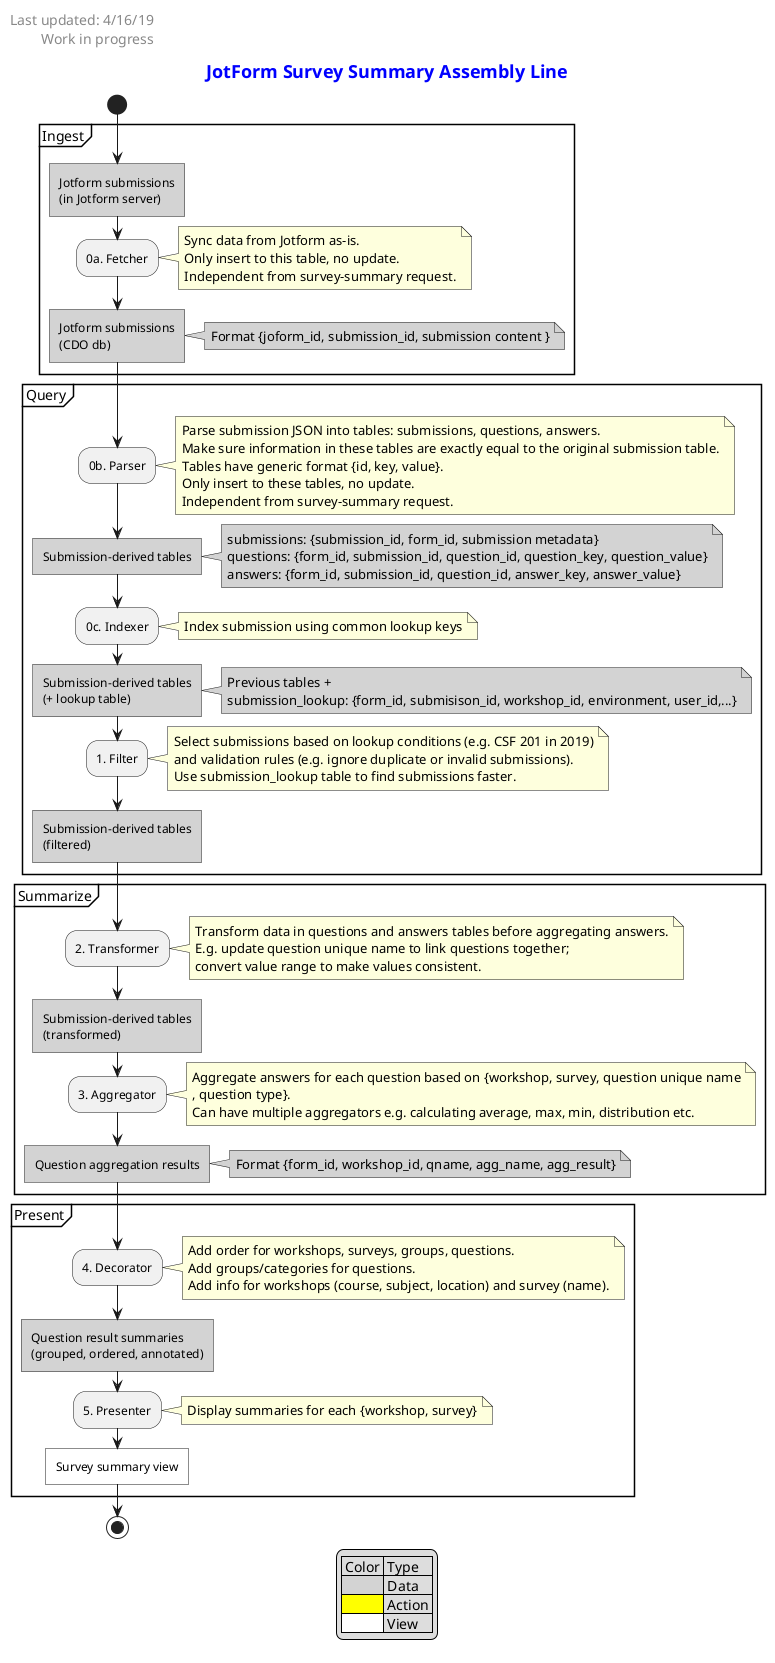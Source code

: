 @startuml

left header
  <size:14>Last updated: 4/16/19
  <size:14>Work in progress
end header

title
  <color:#blue><size:18>**JotForm Survey Summary Assembly Line**
end title

start

partition Ingest {
  #lightgrey:Jotform submissions
  (in Jotform server)]
  :0a. Fetcher;
  note right
    Sync data from Jotform as-is.
    Only insert to this table, no update.
    Independent from survey-summary request.
  end note
  #lightgrey:Jotform submissions
  (CDO db)]
  note right #lightgrey: Format {joform_id, submission_id, submission content }
}

partition Query {
  :0b. Parser;
  note right
    Parse submission JSON into tables: submissions, questions, answers.
    Make sure information in these tables are exactly equal to the original submission table.
    Tables have generic format {id, key, value}.
    Only insert to these tables, no update.
    Independent from survey-summary request.
  end note
  #lightgrey:Submission-derived tables]
  note right #lightgrey
    submissions: {submission_id, form_id, submission metadata}
    'Parsing 1st level hash
    questions: {form_id, submission_id, question_id, question_key, question_value}
    'Parsing 2nd level hash
    answers: {form_id, submission_id, question_id, answer_key, answer_value}
  end note

  :0c. Indexer;
  note right: Index submission using common lookup keys
  #lightgrey:Submission-derived tables
  (+ lookup table)]
  note right #lightgrey
    Previous tables +
    submission_lookup: {form_id, submisison_id, workshop_id, environment, user_id,...}
  end note

  :1. Filter;
  note right
    Select submissions based on lookup conditions (e.g. CSF 201 in 2019)
    and validation rules (e.g. ignore duplicate or invalid submissions).
    Use submission_lookup table to find submissions faster.
  end note
  #lightgrey:Submission-derived tables
  (filtered)]
}

partition Summarize {
  :2. Transformer;
  note right
    Transform data in questions and answers tables before aggregating answers.
    E.g. update question unique name to link questions together;
    convert value range to make values consistent.
  end note
  #lightgrey:Submission-derived tables
  (transformed)]
  'note right #lightgrey: Format {workshop, survey, question, answer}

  :3. Aggregator;
  note right
    Aggregate answers for each question based on {workshop, survey, question unique name
    , question type}.
    Can have multiple aggregators e.g. calculating average, max, min, distribution etc.
  end note
  #lightgrey:Question aggregation results]
  note right #lightgrey: Format {form_id, workshop_id, qname, agg_name, agg_result}
}

partition Present {
  :4. Decorator;
  note right
    Add order for workshops, surveys, groups, questions.
    Add groups/categories for questions.
    Add info for workshops (course, subject, location) and survey (name).
  end note
  #lightgrey:Question result summaries
  (grouped, ordered, annotated)]

  :5. Presenter;
  note right
    Display summaries for each {workshop, survey}
  end note
  #white:Survey summary view]
}

stop

legend center
  | Color | Type |
  |<#lightgrey>| Data |
  |<#Yellow>| Action |
  |<#white>| View |
end legend

'left footer
'  <color:#black><size:14>__**Example (Outdated)**__
'  <color:#black><size:14>**Request:**
'  <color:#black><size:14>Display summaries of all surveys for CSF 201 workshop id 10240.
'  <color:#black><size:14>(Each survey is a Jotform form.)
'
'  <color:#black><size:14>**Assembly line:**
'  <color:#black><size:14>1. FilterWorkshop, FilterInvalidSubmission, FilterDuplicateSubmission
'  <color:#black><size:14>2. TransformInconsitentMaxValue
'  <color:#black><size:14>3. AggregateAverageValue, AggregateLatestQuestionText
'  <color:#black><size:14>4. DecorateCategorizeAndSortQuestion, DecorateWorkshopInfo
'  <color:#black><size:14>5. PresentSingleWorkshopView
'end footer

@enduml